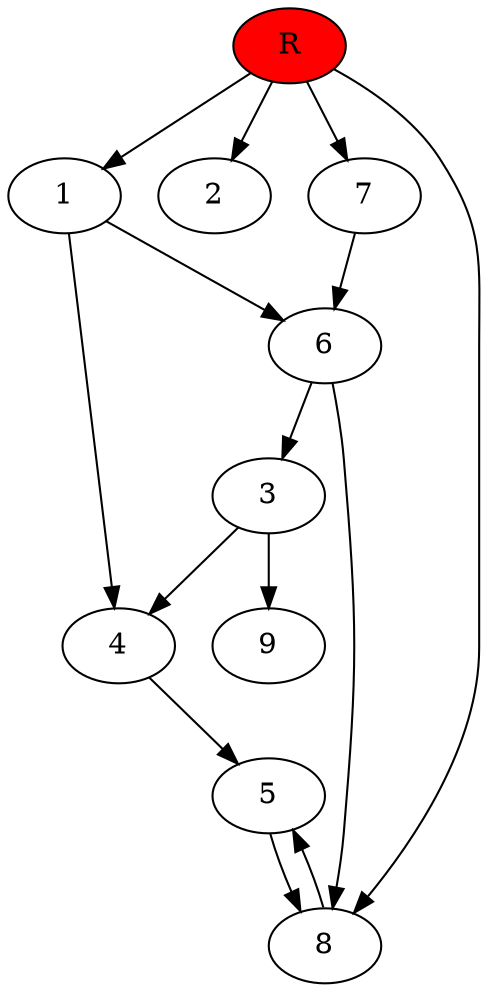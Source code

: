 digraph prb20103 {
	1
	2
	3
	4
	5
	6
	7
	8
	R [fillcolor="#ff0000" style=filled]
	1 -> 4
	1 -> 6
	3 -> 4
	3 -> 9
	4 -> 5
	5 -> 8
	6 -> 3
	6 -> 8
	7 -> 6
	8 -> 5
	R -> 1
	R -> 2
	R -> 7
	R -> 8
}
